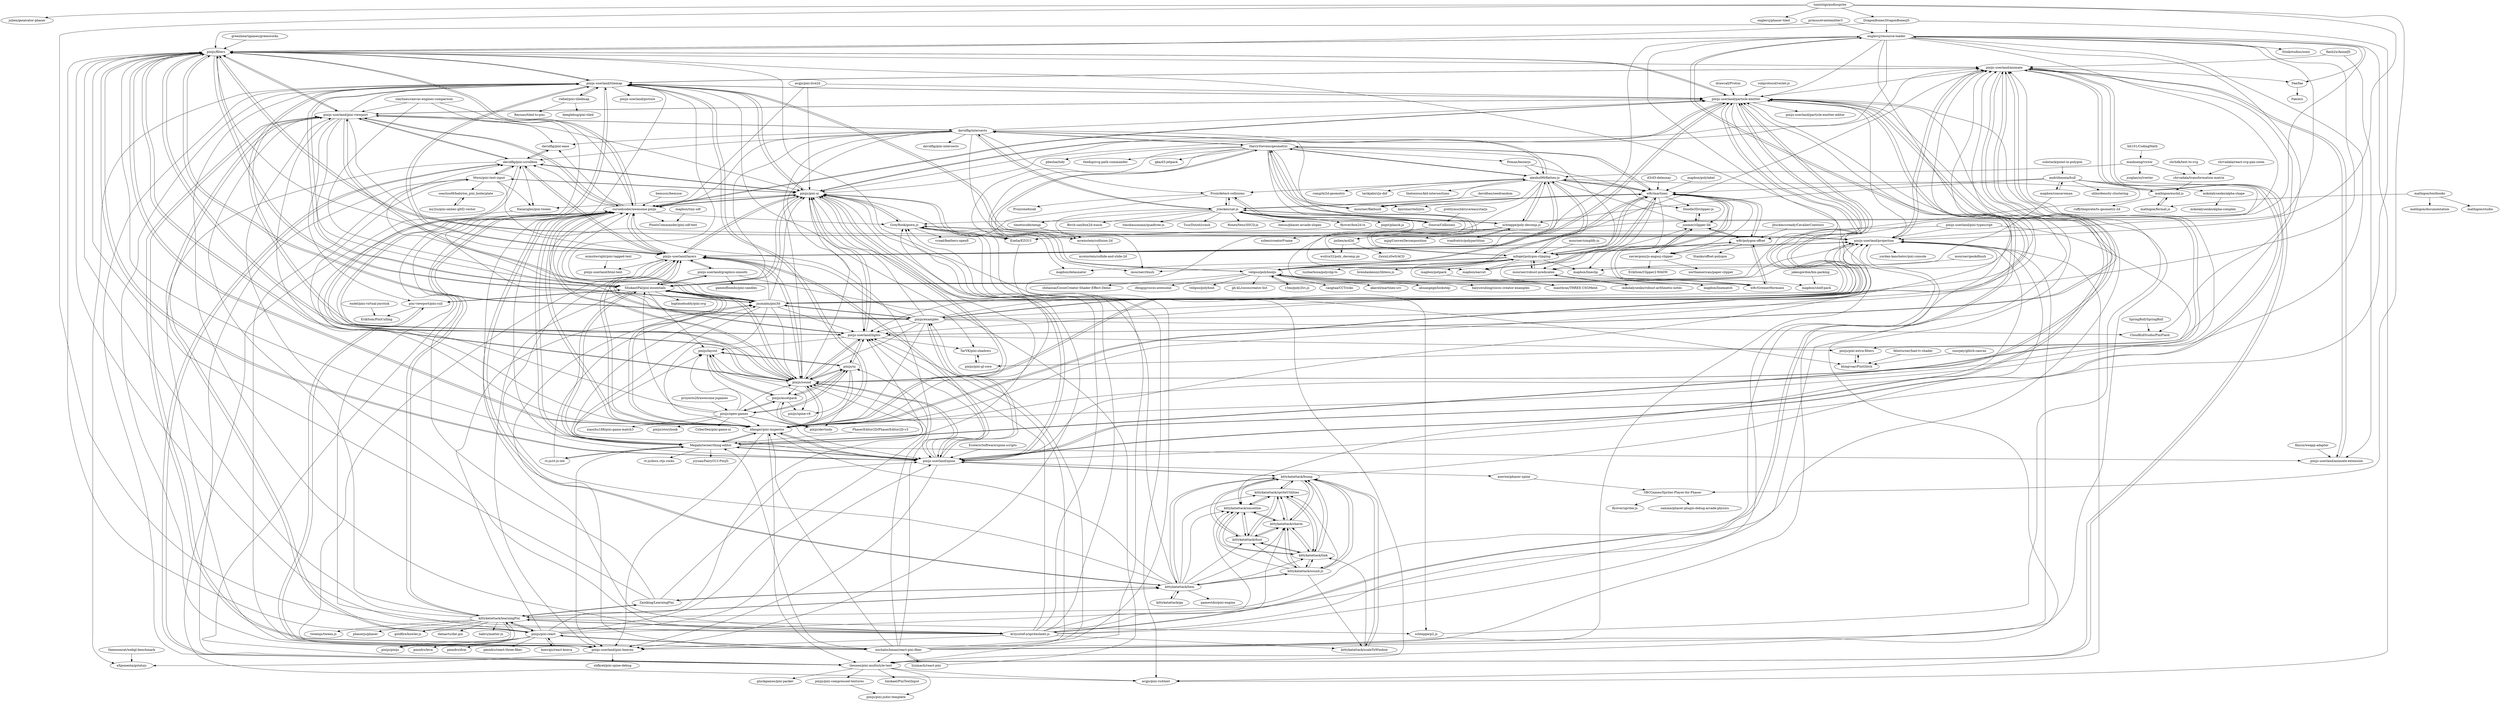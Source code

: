 digraph G {
"primus/eventemitter3" -> "englercj/resource-loader" ["e"=1]
"primus/eventemitter3" -> "pixijs/filters" ["e"=1]
"HarryStevens/geometric" -> "alexbol99/flatten-js"
"HarryStevens/geometric" -> "w8r/martinez"
"HarryStevens/geometric" -> "mourner/flatbush" ["e"=1]
"HarryStevens/geometric" -> "velipso/polybooljs"
"HarryStevens/geometric" -> "mfogel/polygon-clipping"
"HarryStevens/geometric" -> "davidfig/intersects"
"HarryStevens/geometric" -> "mapbox/delaunator" ["e"=1]
"HarryStevens/geometric" -> "bjornharrtell/jsts" ["e"=1]
"HarryStevens/geometric" -> "mapbox/earcut" ["e"=1]
"HarryStevens/geometric" -> "mourner/rbush" ["e"=1]
"HarryStevens/geometric" -> "mourner/robust-predicates"
"HarryStevens/geometric" -> "Pomax/bezierjs" ["e"=1]
"HarryStevens/geometric" -> "pbeshai/tidy" ["e"=1]
"HarryStevens/geometric" -> "thednp/svg-path-commander" ["e"=1]
"HarryStevens/geometric" -> "gka/d3-jetpack" ["e"=1]
"mourner/flatbush" -> "w8r/martinez" ["e"=1]
"mourner/flatbush" -> "HarryStevens/geometric" ["e"=1]
"pixijs-userland/pixi-viewport" -> "cursedcoder/awesome-pixijs"
"pixijs-userland/pixi-viewport" -> "pixi-viewport/pixi-cull"
"pixijs-userland/pixi-viewport" -> "davidfig/pixi-scrollbox"
"pixijs-userland/pixi-viewport" -> "davidfig/intersects"
"pixijs-userland/pixi-viewport" -> "pixijs-userland/particle-emitter"
"pixijs-userland/pixi-viewport" -> "pixijs/filters"
"pixijs-userland/pixi-viewport" -> "ShukantPal/pixi-essentials"
"pixijs-userland/pixi-viewport" -> "pixijs/pixi-react"
"pixijs-userland/pixi-viewport" -> "jnsmalm/pixi3d"
"pixijs-userland/pixi-viewport" -> "pixijs-userland/tilemap"
"pixijs-userland/pixi-viewport" -> "michalochman/react-pixi-fiber"
"pixijs-userland/pixi-viewport" -> "bfanger/pixi-inspector"
"pixijs-userland/pixi-viewport" -> "pixijs-userland/layers"
"pixijs-userland/pixi-viewport" -> "pixijs/pixi-ui"
"pixijs-userland/pixi-viewport" -> "davidfig/pixi-ease"
"pixijs/pixi-react" -> "michalochman/react-pixi-fiber"
"pixijs/pixi-react" -> "pixijs/filters"
"pixijs/pixi-react" -> "pixijs-userland/pixi-viewport"
"pixijs/pixi-react" -> "cursedcoder/awesome-pixijs"
"pixijs/pixi-react" -> "konvajs/react-konva" ["e"=1]
"pixijs/pixi-react" -> "pixijs-userland/spine"
"pixijs/pixi-react" -> "kittykatattack/learningPixi"
"pixijs/pixi-react" -> "pixijs-userland/particle-emitter"
"pixijs/pixi-react" -> "pmndrs/leva" ["e"=1]
"pixijs/pixi-react" -> "pixijs/pixijs" ["e"=1]
"pixijs/pixi-react" -> "pixijs/ui"
"pixijs/pixi-react" -> "pixijs/sound"
"pixijs/pixi-react" -> "ShukantPal/pixi-essentials"
"pixijs/pixi-react" -> "pmndrs/drei" ["e"=1]
"pixijs/pixi-react" -> "pmndrs/react-three-fiber" ["e"=1]
"pixi-viewport/pixi-cull" -> "pixijs-userland/pixi-heaven"
"pixi-viewport/pixi-cull" -> "ErikSom/PixiCulling"
"pixi-viewport/pixi-cull" -> "ShukantPal/pixi-essentials"
"davidfig/intersects" -> "pixijs-userland/pixi-viewport"
"davidfig/intersects" -> "alexbol99/flatten-js"
"davidfig/intersects" -> "jriecken/sat-js"
"davidfig/intersects" -> "davidfig/pixi-scrollbox"
"davidfig/intersects" -> "davidfig/pixi-ease"
"davidfig/intersects" -> "HarryStevens/geometric"
"davidfig/intersects" -> "davidfig/pixi-intersects"
"davidfig/intersects" -> "Prozi/detect-collisions"
"davidfig/intersects" -> "pixijs-userland/lights"
"davidfig/intersects" -> "mreinstein/collision-2d"
"davidfig/intersects" -> "pixijs-userland/particle-emitter"
"davidfig/intersects" -> "Sinova/Collisions"
"davidfig/intersects" -> "pixijs/sound"
"davidfig/intersects" -> "cursedcoder/awesome-pixijs"
"davidfig/intersects" -> "ShukantPal/pixi-essentials"
"EsotericSoftware/spine-scripts" -> "pixijs-userland/spine" ["e"=1]
"Zainking/LearningPixi" -> "kittykatattack/learningPixi" ["e"=1]
"Zainking/LearningPixi" -> "kittykatattack/hexi" ["e"=1]
"Zainking/LearningPixi" -> "pixijs/filters" ["e"=1]
"Zainking/LearningPixi" -> "pixijs-userland/spine" ["e"=1]
"Zainking/LearningPixi" -> "cursedcoder/awesome-pixijs" ["e"=1]
"drawcall/Proton" -> "pixijs-userland/particle-emitter" ["e"=1]
"bit101/CodingMath" -> "maxkueng/victor" ["e"=1]
"snorpey/glitch-canvas" -> "ktingvoar/PixiGlitch" ["e"=1]
"greenheartgames/greenworks" -> "pixijs/filters" ["e"=1]
"michalochman/react-pixi-fiber" -> "pixijs/pixi-react"
"michalochman/react-pixi-fiber" -> "Izzimach/react-pixi" ["e"=1]
"michalochman/react-pixi-fiber" -> "pixijs-userland/pixi-viewport"
"michalochman/react-pixi-fiber" -> "cursedcoder/awesome-pixijs"
"michalochman/react-pixi-fiber" -> "pixijs/sound"
"michalochman/react-pixi-fiber" -> "bfanger/pixi-inspector"
"michalochman/react-pixi-fiber" -> "Megabyteceer/thing-editor"
"michalochman/react-pixi-fiber" -> "jnsmalm/pixi3d"
"michalochman/react-pixi-fiber" -> "pixijs-userland/particle-emitter"
"michalochman/react-pixi-fiber" -> "pixijs/pixi-ui"
"michalochman/react-pixi-fiber" -> "pixijs-userland/projection"
"michalochman/react-pixi-fiber" -> "pixijs/filters"
"michalochman/react-pixi-fiber" -> "pixijs-userland/lights"
"michalochman/react-pixi-fiber" -> "pixijs/examples"
"michalochman/react-pixi-fiber" -> "tleunen/pixi-multistyle-text"
"d3/d3-delaunay" -> "w8r/martinez" ["e"=1]
"DragonBones/DragonBonesJS" -> "englercj/resource-loader" ["e"=1]
"DragonBones/DragonBonesJS" -> "pixijs/filters" ["e"=1]
"DragonBones/DragonBonesJS" -> "pixijs-userland/spine" ["e"=1]
"Megabyteceer/thing-editor" -> "pixijs-userland/animate"
"Megabyteceer/thing-editor" -> "bfanger/pixi-inspector"
"Megabyteceer/thing-editor" -> "ShukantPal/pixi-essentials"
"Megabyteceer/thing-editor" -> "pixijs/pixi-ui"
"Megabyteceer/thing-editor" -> "cursedcoder/awesome-pixijs"
"Megabyteceer/thing-editor" -> "jcyuan/FairyGUI-PixiJS" ["e"=1]
"Megabyteceer/thing-editor" -> "pixijs-userland/animate-extension"
"Megabyteceer/thing-editor" -> "pixijs/layout"
"Megabyteceer/thing-editor" -> "pixijs-userland/spine"
"Megabyteceer/thing-editor" -> "pixijs-userland/pixi-heaven"
"Megabyteceer/thing-editor" -> "ct-js/ct-js-old" ["e"=1]
"Megabyteceer/thing-editor" -> "pixijs-userland/lights"
"Megabyteceer/thing-editor" -> "jnsmalm/pixi3d"
"Megabyteceer/thing-editor" -> "pixijs/filters"
"Megabyteceer/thing-editor" -> "ct-js/docs.ctjs.rocks" ["e"=1]
"jakesgordon/bin-packing" -> "mapbox/shelf-pack" ["e"=1]
"Izzimach/react-pixi" -> "michalochman/react-pixi-fiber" ["e"=1]
"Izzimach/react-pixi" -> "pixijs-userland/tilemap" ["e"=1]
"schteppe/poly-decomp.js" -> "jmlien/acd2d"
"schteppe/poly-decomp.js" -> "alexbol99/flatten-js"
"schteppe/poly-decomp.js" -> "jriecken/sat-js"
"schteppe/poly-decomp.js" -> "mjjq/ConvexDecomposition"
"schteppe/poly-decomp.js" -> "ivanfratric/polypartition" ["e"=1]
"schteppe/poly-decomp.js" -> "wsilva32/poly_decomp.py"
"mapbox/potpack" -> "mapbox/shelf-pack"
"r3mi/poly2tri.js" -> "velipso/polybooljs" ["e"=1]
"davidfig/pixi-scrollbox" -> "tleunen/pixi-multistyle-text"
"davidfig/pixi-scrollbox" -> "pixijs/pixi-ui"
"davidfig/pixi-scrollbox" -> "davidfig/pixi-ease"
"davidfig/pixi-scrollbox" -> "pixijs-userland/layers"
"davidfig/pixi-scrollbox" -> "Nazariglez/pixi-tween"
"davidfig/pixi-scrollbox" -> "Mwni/pixi-text-input"
"davidfig/pixi-scrollbox" -> "pixijs/sound"
"davidfig/pixi-scrollbox" -> "pixijs-userland/pixi-viewport"
"davidfig/pixi-scrollbox" -> "pixijs-userland/pixi-heaven"
"maxkueng/victor" -> "chrvadala/transformation-matrix"
"maxkueng/victor" -> "jcoglan/sylvester" ["e"=1]
"maxkueng/victor" -> "alexbol99/flatten-js"
"TarVK/pixi-shadows" -> "pixijs/pixi-gl-core"
"mfogel/polygon-clipping" -> "w8r/martinez"
"mfogel/polygon-clipping" -> "velipso/polybooljs"
"mfogel/polygon-clipping" -> "w8r/polygon-offset"
"mfogel/polygon-clipping" -> "mourner/robust-predicates"
"mfogel/polygon-clipping" -> "alexbol99/flatten-js"
"mfogel/polygon-clipping" -> "w8r/GreinerHormann"
"mfogel/polygon-clipping" -> "luizbarboza/polyclip-ts"
"mfogel/polygon-clipping" -> "junmer/clipper-lib"
"mfogel/polygon-clipping" -> "HarryStevens/geometric"
"mfogel/polygon-clipping" -> "mapbox/earcut" ["e"=1]
"mfogel/polygon-clipping" -> "brendankenny/libtess.js" ["e"=1]
"mfogel/polygon-clipping" -> "mapbox/lineclip"
"mfogel/polygon-clipping" -> "mapbox/delaunator" ["e"=1]
"mfogel/polygon-clipping" -> "mapbox/potpack"
"mfogel/polygon-clipping" -> "mourner/rbush" ["e"=1]
"Sinova/Collisions" -> "Prozi/detect-collisions"
"Sinova/Collisions" -> "jriecken/sat-js"
"Sinova/Collisions" -> "xzben/creatorFrame" ["e"=1]
"Mwni/pixi-text-input" -> "tleunen/pixi-multistyle-text"
"Mwni/pixi-text-input" -> "seacloud9/babylon_pixi_boilerplate"
"Mwni/pixi-text-input" -> "pixijs-userland/pixi-heaven"
"Mwni/pixi-text-input" -> "davidfig/pixi-scrollbox"
"Mwni/pixi-text-input" -> "pixijs/pixi-ui"
"Mwni/pixi-text-input" -> "pixijs-userland/projection"
"Mwni/pixi-text-input" -> "Nazariglez/pixi-tween"
"themoonrat/webgl-benchmark" -> "eXponenta/gstatsjs"
"finscn/weapp-adapter" -> "pixijs-userland/animate-extension" ["e"=1]
"krzysztof-o/spritesheet.js" -> "englercj/resource-loader"
"krzysztof-o/spritesheet.js" -> "pixijs-userland/particle-emitter"
"krzysztof-o/spritesheet.js" -> "cursedcoder/awesome-pixijs"
"krzysztof-o/spritesheet.js" -> "pixijs/filters"
"krzysztof-o/spritesheet.js" -> "pixijs/pixi-ui"
"krzysztof-o/spritesheet.js" -> "GreyRook/gown.js"
"krzysztof-o/spritesheet.js" -> "kittykatattack/smoothie"
"krzysztof-o/spritesheet.js" -> "pixijs-userland/pixi-heaven"
"krzysztof-o/spritesheet.js" -> "pixijs-userland/projection"
"krzysztof-o/spritesheet.js" -> "pixijs-userland/tilemap"
"krzysztof-o/spritesheet.js" -> "kittykatattack/scaleToWindow"
"krzysztof-o/spritesheet.js" -> "kittykatattack/charm"
"krzysztof-o/spritesheet.js" -> "kittykatattack/learningPixi"
"krzysztof-o/spritesheet.js" -> "pixijs-userland/pixi-viewport"
"krzysztof-o/spritesheet.js" -> "pixijs-userland/lights"
"Prozi/detect-collisions" -> "Sinova/Collisions"
"Prozi/detect-collisions" -> "mreinstein/collision-2d"
"Prozi/detect-collisions" -> "Prozi/oneforall"
"Prozi/detect-collisions" -> "jriecken/sat-js"
"pixijs-userland/pixi-heaven" -> "eXponenta/gstatsjs"
"pixijs-userland/pixi-heaven" -> "sbfkcel/pixi-spine-debug"
"pixijs-userland/pixi-heaven" -> "pixi-viewport/pixi-cull"
"davidfig/pixi-ease" -> "davidfig/pixi-scrollbox"
"jmlien/acd2d" -> "wsilva32/poly_decomp.py"
"jmlien/acd2d" -> "ZexinLi0w0/ACD"
"my2iu/pixi-omber-gltf2-vector" -> "seacloud9/babylon_pixi_boilerplate"
"seacloud9/babylon_pixi_boilerplate" -> "my2iu/pixi-omber-gltf2-vector"
"bemusic/bemuse" -> "cursedcoder/awesome-pixijs" ["e"=1]
"pixijs-userland/particle-emitter" -> "pixijs/filters"
"pixijs-userland/particle-emitter" -> "pixijs-userland/spine"
"pixijs-userland/particle-emitter" -> "bfanger/pixi-inspector"
"pixijs-userland/particle-emitter" -> "pixijs/sound"
"pixijs-userland/particle-emitter" -> "pixijs/pixi-ui"
"pixijs-userland/particle-emitter" -> "cursedcoder/awesome-pixijs"
"pixijs-userland/particle-emitter" -> "pixijs-userland/particle-emitter-editor"
"pixijs-userland/particle-emitter" -> "pixijs-userland/tilemap"
"pixijs-userland/particle-emitter" -> "pixijs-userland/layers"
"pixijs-userland/particle-emitter" -> "pixijs/examples"
"pixijs-userland/particle-emitter" -> "pixijs-userland/lights"
"pixijs-userland/particle-emitter" -> "pixijs-userland/pixi-viewport"
"pixijs-userland/particle-emitter" -> "pixijs-userland/projection"
"pixijs-userland/particle-emitter" -> "pixijs-userland/animate"
"pixijs-userland/particle-emitter" -> "jnsmalm/pixi3d"
"Pomax/bezierjs" -> "alexbol99/flatten-js" ["e"=1]
"Pomax/bezierjs" -> "w8r/martinez" ["e"=1]
"jnsmalm/pixi3d" -> "ShukantPal/pixi-essentials"
"jnsmalm/pixi3d" -> "pixijs/filters"
"jnsmalm/pixi3d" -> "pixijs-userland/projection"
"jnsmalm/pixi3d" -> "pixijs/sound"
"jnsmalm/pixi3d" -> "bfanger/pixi-inspector"
"jnsmalm/pixi3d" -> "pixijs-userland/animate"
"jnsmalm/pixi3d" -> "pixijs-userland/particle-emitter"
"jnsmalm/pixi3d" -> "pixijs/pixi-ui"
"jnsmalm/pixi3d" -> "pixijs-userland/tilemap"
"jnsmalm/pixi3d" -> "pixijs-userland/layers"
"jnsmalm/pixi3d" -> "cursedcoder/awesome-pixijs"
"jnsmalm/pixi3d" -> "pixijs/examples"
"jnsmalm/pixi3d" -> "pixijs-userland/spine"
"jnsmalm/pixi3d" -> "pixijs-userland/pixi-viewport"
"jnsmalm/pixi3d" -> "pixijs-userland/lights"
"andriiheonia/hull" -> "mapbox/concaveman" ["e"=1]
"andriiheonia/hull" -> "uhho/density-clustering" ["e"=1]
"andriiheonia/hull" -> "w8r/polygon-offset"
"andriiheonia/hull" -> "w8r/martinez"
"andriiheonia/hull" -> "schteppe/poly-decomp.js"
"andriiheonia/hull" -> "mikolalysenko/alpha-shape"
"andriiheonia/hull" -> "xaviergonz/js-angusj-clipper"
"kittykatattack/ga" -> "kittykatattack/hexi" ["e"=1]
"kittykatattack/sound.js" -> "kittykatattack/tink"
"kittykatattack/sound.js" -> "kittykatattack/dust"
"kittykatattack/sound.js" -> "kittykatattack/spriteUtilities"
"kittykatattack/sound.js" -> "kittykatattack/bump"
"kittykatattack/sound.js" -> "kittykatattack/charm"
"kittykatattack/sound.js" -> "kittykatattack/smoothie"
"kittykatattack/sound.js" -> "kittykatattack/hexi"
"kittykatattack/sound.js" -> "kittykatattack/scaleToWindow"
"jbuckmccready/CavalierContours" -> "w8r/polygon-offset" ["e"=1]
"mapbox/earcut" -> "w8r/martinez" ["e"=1]
"kittykatattack/learningPixi" -> "pixijs/pixijs" ["e"=1]
"kittykatattack/learningPixi" -> "Zainking/LearningPixi" ["e"=1]
"kittykatattack/learningPixi" -> "cursedcoder/awesome-pixijs"
"kittykatattack/learningPixi" -> "kittykatattack/hexi"
"kittykatattack/learningPixi" -> "pixijs/pixi-react"
"kittykatattack/learningPixi" -> "pixijs-userland/particle-emitter"
"kittykatattack/learningPixi" -> "pixijs/filters"
"kittykatattack/learningPixi" -> "liabru/matter-js" ["e"=1]
"kittykatattack/learningPixi" -> "pixijs-userland/pixi-viewport"
"kittykatattack/learningPixi" -> "tweenjs/tween.js" ["e"=1]
"kittykatattack/learningPixi" -> "phaserjs/phaser" ["e"=1]
"kittykatattack/learningPixi" -> "krzysztof-o/spritesheet.js"
"kittykatattack/learningPixi" -> "goldfire/howler.js" ["e"=1]
"kittykatattack/learningPixi" -> "schteppe/p2.js" ["e"=1]
"kittykatattack/learningPixi" -> "dataarts/dat.gui" ["e"=1]
"tleunen/pixi-multistyle-text" -> "limikael/PixiTextInput"
"tleunen/pixi-multistyle-text" -> "avgjs/pixi-richtext"
"tleunen/pixi-multistyle-text" -> "pixijs-userland/animate"
"tleunen/pixi-multistyle-text" -> "davidfig/pixi-scrollbox"
"tleunen/pixi-multistyle-text" -> "pixijs/pixi-compressed-textures"
"tleunen/pixi-multistyle-text" -> "gluckgames/pixi-packer"
"tleunen/pixi-multistyle-text" -> "pixijs/pixi-jsdoc-template"
"ct-js/ct-js-old" -> "Megabyteceer/thing-editor" ["e"=1]
"ct-js/ct-js-old" -> "jnsmalm/pixi3d" ["e"=1]
"mourner/robust-predicates" -> "mikolalysenko/robust-arithmetic-notes"
"mourner/robust-predicates" -> "mfogel/polygon-clipping"
"mikolalysenko/robust-arithmetic-notes" -> "mourner/robust-predicates"
"PhaserEditor2D/PhaserEditor2D-v3" -> "Megabyteceer/thing-editor" ["e"=1]
"proyecto26/awesome-jsgames" -> "pixijs/open-games" ["e"=1]
"mathigon/euclid.js" -> "mathigon/fermat.js"
"mathigon/euclid.js" -> "ruffythepirate/ts-geometry-2d"
"pixijs/examples" -> "pixijs-userland/spine"
"pixijs/examples" -> "pixijs-userland/particle-emitter"
"pixijs/examples" -> "pixijs/filters"
"pixijs/examples" -> "pixijs-userland/layers"
"pixijs/examples" -> "pixijs-userland/tilemap"
"pixijs/examples" -> "bfanger/pixi-inspector"
"pixijs/examples" -> "pixijs-userland/lights"
"pixijs/examples" -> "pixijs/sound"
"pixijs/examples" -> "pixijs/pixi-ui"
"pixijs/examples" -> "jnsmalm/pixi3d"
"pixijs/examples" -> "cursedcoder/awesome-pixijs"
"pixijs/examples" -> "pixijs-userland/animate"
"pixijs/examples" -> "englercj/resource-loader"
"pixijs/examples" -> "pixijs-userland/projection"
"pixijs/examples" -> "CloudKidStudio/PixiFlash"
"w8r/GreinerHormann" -> "w8r/martinez"
"w8r/GreinerHormann" -> "velipso/polybooljs"
"w8r/GreinerHormann" -> "w8r/polygon-offset"
"slaylines/canvas-engines-comparison" -> "cursedcoder/awesome-pixijs" ["e"=1]
"slaylines/canvas-engines-comparison" -> "pixijs-userland/pixi-viewport" ["e"=1]
"slaylines/canvas-engines-comparison" -> "ShukantPal/pixi-essentials" ["e"=1]
"slaylines/canvas-engines-comparison" -> "bfanger/pixi-inspector" ["e"=1]
"w8r/polygon-offset" -> "w8r/martinez"
"w8r/polygon-offset" -> "junmer/clipper-lib"
"w8r/polygon-offset" -> "mfogel/polygon-clipping"
"w8r/polygon-offset" -> "Stanko/offset-polygon"
"w8r/polygon-offset" -> "w8r/GreinerHormann"
"w8r/polygon-offset" -> "xaviergonz/js-angusj-clipper"
"mreinstein/collision-2d" -> "mreinstein/collide-and-slide-2d"
"ShukantPal/pixi-essentials" -> "bfanger/pixi-inspector"
"ShukantPal/pixi-essentials" -> "pixijs-userland/graphics-smooth"
"ShukantPal/pixi-essentials" -> "bigtimebuddy/pixi-svg"
"ShukantPal/pixi-essentials" -> "pixijs-userland/pixi-heaven"
"ShukantPal/pixi-essentials" -> "pixi-viewport/pixi-cull"
"ShukantPal/pixi-essentials" -> "jnsmalm/pixi3d"
"ShukantPal/pixi-essentials" -> "pixijs/sound"
"ShukantPal/pixi-essentials" -> "pixijs-userland/layers"
"ShukantPal/pixi-essentials" -> "pixijs/pixi-ui"
"ShukantPal/pixi-essentials" -> "pixijs/layout"
"ShukantPal/pixi-essentials" -> "Megabyteceer/thing-editor"
"ShukantPal/pixi-essentials" -> "pixijs-userland/animate"
"ShukantPal/pixi-essentials" -> "pixijs-userland/tilemap"
"ShukantPal/pixi-essentials" -> "davidfig/pixi-scrollbox"
"ShukantPal/pixi-essentials" -> "pixijs-userland/projection"
"englercj/resource-loader" -> "GreyRook/gown.js"
"englercj/resource-loader" -> "krzysztof-o/spritesheet.js"
"englercj/resource-loader" -> "pixijs/pixi-ui"
"englercj/resource-loader" -> "pixijs/pixi-gl-core"
"englercj/resource-loader" -> "tleunen/pixi-multistyle-text"
"englercj/resource-loader" -> "pixijs-userland/projection"
"englercj/resource-loader" -> "pixijs/filters"
"englercj/resource-loader" -> "pixijs-userland/particle-emitter"
"englercj/resource-loader" -> "avgjs/pixi-richtext"
"englercj/resource-loader" -> "ShukantPal/pixi-essentials"
"englercj/resource-loader" -> "Stinkstudios/sono" ["e"=1]
"englercj/resource-loader" -> "Fae/fae"
"englercj/resource-loader" -> "bfanger/pixi-inspector"
"englercj/resource-loader" -> "pixijs-userland/layers"
"englercj/resource-loader" -> "Ezelia/EZGUI" ["e"=1]
"SpringRoll/SpringRoll" -> "CloudKidStudio/PixiFlash"
"mathigon/fermat.js" -> "mathigon/euclid.js"
"ktingvoar/PixiGlitch" -> "pixijs/pixi-extra-filters"
"shrhdk/text-to-svg" -> "chrvadala/transformation-matrix" ["e"=1]
"bfanger/pixi-inspector" -> "ShukantPal/pixi-essentials"
"bfanger/pixi-inspector" -> "pixijs-userland/particle-emitter"
"bfanger/pixi-inspector" -> "pixijs-userland/spine"
"bfanger/pixi-inspector" -> "cursedcoder/awesome-pixijs"
"bfanger/pixi-inspector" -> "tleunen/pixi-multistyle-text"
"bfanger/pixi-inspector" -> "pixijs/filters"
"bfanger/pixi-inspector" -> "Megabyteceer/thing-editor"
"bfanger/pixi-inspector" -> "pixijs/sound"
"bfanger/pixi-inspector" -> "pixijs/pixi-ui"
"bfanger/pixi-inspector" -> "pixijs-userland/layers"
"bfanger/pixi-inspector" -> "pixijs-userland/animate"
"bfanger/pixi-inspector" -> "pixijs-userland/pixi-heaven"
"bfanger/pixi-inspector" -> "GreyRook/gown.js"
"bfanger/pixi-inspector" -> "pixijs-userland/projection"
"bfanger/pixi-inspector" -> "pixijs-userland/tilemap"
"ivanfratric/polypartition" -> "schteppe/poly-decomp.js" ["e"=1]
"w8r/martinez" -> "mfogel/polygon-clipping"
"w8r/martinez" -> "w8r/polygon-offset"
"w8r/martinez" -> "velipso/polybooljs"
"w8r/martinez" -> "w8r/GreinerHormann"
"w8r/martinez" -> "alexbol99/flatten-js"
"w8r/martinez" -> "mourner/flatbush" ["e"=1]
"w8r/martinez" -> "mapbox/earcut" ["e"=1]
"w8r/martinez" -> "xaviergonz/js-angusj-clipper"
"w8r/martinez" -> "HarryStevens/geometric"
"w8r/martinez" -> "junmer/clipper-lib"
"w8r/martinez" -> "Doodle3D/clipper-js"
"w8r/martinez" -> "mourner/robust-predicates"
"w8r/martinez" -> "mapbox/lineclip"
"w8r/martinez" -> "manthrax/THREE-CSGMesh" ["e"=1]
"w8r/martinez" -> "bjornharrtell/jsts" ["e"=1]
"pixijs-userland/spine" -> "pixijs-userland/particle-emitter"
"pixijs-userland/spine" -> "pixijs/filters"
"pixijs-userland/spine" -> "bfanger/pixi-inspector"
"pixijs-userland/spine" -> "pixijs/sound"
"pixijs-userland/spine" -> "pixijs-userland/layers"
"pixijs-userland/spine" -> "pixijs-userland/animate"
"pixijs-userland/spine" -> "pixijs/pixi-ui"
"pixijs-userland/spine" -> "pixijs/examples"
"pixijs-userland/spine" -> "pixijs-userland/projection"
"pixijs-userland/spine" -> "pixijs-userland/pixi-heaven"
"pixijs-userland/spine" -> "Megabyteceer/thing-editor"
"pixijs-userland/spine" -> "cursedcoder/awesome-pixijs"
"pixijs-userland/spine" -> "azerion/phaser-spine" ["e"=1]
"pixijs-userland/spine" -> "pixijs-userland/lights"
"pixijs-userland/spine" -> "kittykatattack/bump"
"jriecken/sat-js" -> "Sinova/Collisions"
"jriecken/sat-js" -> "Prozi/detect-collisions"
"jriecken/sat-js" -> "schteppe/poly-decomp.js"
"jriecken/sat-js" -> "davidfig/intersects"
"jriecken/sat-js" -> "RonenNess/SSCD.js"
"jriecken/sat-js" -> "hexus/phaser-arcade-slopes" ["e"=1]
"jriecken/sat-js" -> "schteppe/p2.js" ["e"=1]
"jriecken/sat-js" -> "flyover/box2d.ts" ["e"=1]
"jriecken/sat-js" -> "mourner/rbush" ["e"=1]
"jriecken/sat-js" -> "alexbol99/flatten-js"
"jriecken/sat-js" -> "piqnt/planck.js" ["e"=1]
"jriecken/sat-js" -> "Birch-san/box2d-wasm" ["e"=1]
"jriecken/sat-js" -> "timohausmann/quadtree-js" ["e"=1]
"jriecken/sat-js" -> "timetocode/nengi" ["e"=1]
"jriecken/sat-js" -> "TuurDutoit/crash"
"Ezelia/EZGUI" -> "GreyRook/gown.js" ["e"=1]
"Ezelia/EZGUI" -> "pixijs/pixi-ui" ["e"=1]
"Ezelia/EZGUI" -> "tleunen/pixi-multistyle-text" ["e"=1]
"pixijs-userland/pixi-typescript" -> "pixijs-userland/projection"
"pixijs-userland/pixi-typescript" -> "pixijs/pixi-extra-filters"
"pixijs-userland/pixi-typescript" -> "Ezelia/EZGUI" ["e"=1]
"mourner/simplify-js" -> "mfogel/polygon-clipping" ["e"=1]
"mathigon/textbooks" -> "mathigon/studio"
"mathigon/textbooks" -> "mathigon/fermat.js"
"mathigon/textbooks" -> "mathigon/documentation"
"kittykatattack/scaleToWindow" -> "kittykatattack/tink"
"kittykatattack/scaleToWindow" -> "kittykatattack/bump"
"pixijs-userland/lights" -> "TarVK/pixi-shadows"
"pixijs-userland/lights" -> "pixijs/sound"
"pixijs-userland/lights" -> "pixijs-userland/layers"
"pixijs-userland/lights" -> "pixijs-userland/animate"
"pixijs-userland/lights" -> "pixijs/layout"
"pixijs-userland/lights" -> "pixijs/pixi-ui"
"pixijs-userland/lights" -> "pixijs/pixi-extra-filters"
"pixijs-userland/lights" -> "pixijs/filters"
"pixijs-userland/lights" -> "pixijs/ui"
"pixijs-userland/lights" -> "pixijs-userland/tilemap"
"pixijs-userland/graphics-smooth" -> "ShukantPal/pixi-essentials"
"pixijs-userland/graphics-smooth" -> "gameofbombs/pixi-candles"
"pixijs-userland/graphics-smooth" -> "pixijs-userland/layers"
"pixijs-userland/graphics-smooth" -> "TarVK/pixi-shadows"
"timetocode/nengi" -> "mreinstein/collision-2d" ["e"=1]
"substack/point-in-polygon" -> "andriiheonia/hull" ["e"=1]
"endel/pixi-virtual-joystick" -> "ErikSom/PixiCulling"
"kittykatattack/dust" -> "kittykatattack/spriteUtilities"
"kittykatattack/dust" -> "kittykatattack/charm"
"kittykatattack/dust" -> "kittykatattack/tink"
"kittykatattack/dust" -> "kittykatattack/smoothie"
"kittykatattack/dust" -> "kittykatattack/bump"
"GreyRook/gown.js" -> "Ezelia/EZGUI" ["e"=1]
"GreyRook/gown.js" -> "pixijs/pixi-ui"
"GreyRook/gown.js" -> "vroad/feathers-openfl" ["e"=1]
"GreyRook/gown.js" -> "avgjs/pixi-richtext"
"GreyRook/gown.js" -> "pixijs-userland/projection"
"GreyRook/gown.js" -> "tleunen/pixi-multistyle-text"
"junmer/clipper-lib" -> "Doodle3D/clipper-js"
"junmer/clipper-lib" -> "xaviergonz/js-angusj-clipper"
"junmer/clipper-lib" -> "w8r/polygon-offset"
"kittykatattack/charm" -> "kittykatattack/spriteUtilities"
"kittykatattack/charm" -> "kittykatattack/dust"
"kittykatattack/charm" -> "kittykatattack/tink"
"kittykatattack/charm" -> "kittykatattack/smoothie"
"kittykatattack/charm" -> "kittykatattack/bump"
"kittykatattack/charm" -> "kittykatattack/sound.js"
"mikolalysenko/alpha-shape" -> "mikolalysenko/alpha-complex"
"pixijs/pixi-extra-filters" -> "ktingvoar/PixiGlitch"
"kittykatattack/spriteUtilities" -> "kittykatattack/dust"
"kittykatattack/spriteUtilities" -> "kittykatattack/charm"
"kittykatattack/spriteUtilities" -> "kittykatattack/tink"
"kittykatattack/spriteUtilities" -> "kittykatattack/smoothie"
"kittykatattack/spriteUtilities" -> "kittykatattack/bump"
"riebel/pixi-tiledmap" -> "Reynau/tiled-to-pixi"
"riebel/pixi-tiledmap" -> "pixijs-userland/tilemap"
"riebel/pixi-tiledmap" -> "beeglebug/pixi-tiled"
"mimshwright/pixi-tagged-text" -> "pixijs-userland/html-text"
"pixijs-userland/tilemap" -> "pixijs-userland/layers"
"pixijs-userland/tilemap" -> "riebel/pixi-tiledmap"
"pixijs-userland/tilemap" -> "pixijs-userland/animate"
"pixijs-userland/tilemap" -> "pixijs-userland/pixi-heaven"
"pixijs-userland/tilemap" -> "pixijs-userland/projection"
"pixijs-userland/tilemap" -> "pixijs-userland/lights"
"pixijs-userland/tilemap" -> "pixijs-userland/particle-emitter"
"pixijs-userland/tilemap" -> "pixijs/pixi-ui"
"pixijs-userland/tilemap" -> "tleunen/pixi-multistyle-text"
"pixijs-userland/tilemap" -> "pixijs/sound"
"pixijs-userland/tilemap" -> "pixijs-userland/picture"
"pixijs-userland/tilemap" -> "bfanger/pixi-inspector"
"pixijs-userland/tilemap" -> "pixijs/filters"
"pixijs-userland/tilemap" -> "eXponenta/gstatsjs"
"pixijs-userland/tilemap" -> "ShukantPal/pixi-essentials"
"konvajs/react-konva" -> "pixijs/pixi-react" ["e"=1]
"kittykatattack/hexi" -> "kittykatattack/sound.js"
"kittykatattack/hexi" -> "kittykatattack/ga" ["e"=1]
"kittykatattack/hexi" -> "kittykatattack/tink"
"kittykatattack/hexi" -> "kittykatattack/dust"
"kittykatattack/hexi" -> "kittykatattack/smoothie"
"kittykatattack/hexi" -> "kittykatattack/spriteUtilities"
"kittykatattack/hexi" -> "cursedcoder/awesome-pixijs"
"kittykatattack/hexi" -> "kittykatattack/bump"
"kittykatattack/hexi" -> "kittykatattack/learningPixi"
"kittykatattack/hexi" -> "kittykatattack/charm"
"kittykatattack/hexi" -> "gamestdio/pixi-engine"
"kittykatattack/hexi" -> "Zainking/LearningPixi" ["e"=1]
"kittykatattack/hexi" -> "bfanger/pixi-inspector"
"kittykatattack/hexi" -> "GreyRook/gown.js"
"kittykatattack/hexi" -> "pixijs-userland/layers"
"tonistiigi/audiosprite" -> "julien/generator-phaser" ["e"=1]
"tonistiigi/audiosprite" -> "englercj/phaser-tiled" ["e"=1]
"tonistiigi/audiosprite" -> "pixijs-userland/projection"
"tonistiigi/audiosprite" -> "DragonBones/DragonBonesJS" ["e"=1]
"tonistiigi/audiosprite" -> "krzysztof-o/spritesheet.js"
"tonistiigi/audiosprite" -> "SBCGames/Spriter-Player-for-Phaser"
"mapbox/lineclip" -> "mapbox/linematch" ["e"=1]
"Fae/fae" -> "Fae/ecs"
"kittykatattack/tink" -> "kittykatattack/spriteUtilities"
"kittykatattack/tink" -> "kittykatattack/dust"
"kittykatattack/tink" -> "kittykatattack/smoothie"
"kittykatattack/tink" -> "kittykatattack/charm"
"kittykatattack/tink" -> "kittykatattack/bump"
"kittykatattack/tink" -> "kittykatattack/sound.js"
"SBCGames/Spriter-Player-for-Phaser" -> "samme/phaser-plugin-debug-arcade-physics"
"SBCGames/Spriter-Player-for-Phaser" -> "flyover/spriter.js"
"pixijs-userland/animate-extension" -> "pixijs-userland/animate"
"kittykatattack/bump" -> "kittykatattack/tink"
"kittykatattack/bump" -> "kittykatattack/dust"
"kittykatattack/bump" -> "kittykatattack/charm"
"kittykatattack/bump" -> "kittykatattack/spriteUtilities"
"kittykatattack/bump" -> "kittykatattack/sound.js"
"kittykatattack/bump" -> "kittykatattack/smoothie"
"kittykatattack/bump" -> "kittykatattack/hexi"
"kittykatattack/bump" -> "pixijs-userland/projection"
"kittykatattack/bump" -> "kittykatattack/scaleToWindow"
"kittykatattack/bump" -> "pixijs-userland/spine"
"Nazariglez/pixi-tween" -> "avgjs/pixi-richtext"
"kittykatattack/smoothie" -> "kittykatattack/spriteUtilities"
"kittykatattack/smoothie" -> "kittykatattack/tink"
"kittykatattack/smoothie" -> "kittykatattack/dust"
"kittykatattack/smoothie" -> "kittykatattack/charm"
"pixijs/pixi-gl-core" -> "TarVK/pixi-shadows"
"pixijs/pixi-compressed-textures" -> "pixijs/pixi-jsdoc-template"
"pixijs/ui" -> "pixijs/assetpack"
"pixijs/ui" -> "pixijs/layout"
"pixijs/ui" -> "pixijs/devtools"
"pixijs/ui" -> "pixijs/sound"
"pixijs/ui" -> "pixijs/open-games"
"pixijs/ui" -> "pixijs-userland/lights"
"pixijs/ui" -> "pixijs/spine-v8"
"felixturner/bad-tv-shader" -> "ktingvoar/PixiGlitch" ["e"=1]
"pixijs-userland/animate" -> "pixijs-userland/animate-extension"
"pixijs-userland/animate" -> "CloudKidStudio/PixiFlash"
"pixijs-userland/animate" -> "tleunen/pixi-multistyle-text"
"pixijs-userland/animate" -> "pixijs-userland/projection"
"pixijs-userland/animate" -> "pixijs/sound"
"pixijs-userland/animate" -> "pixijs-userland/lights"
"pixijs-userland/animate" -> "Megabyteceer/thing-editor"
"pixijs-userland/animate" -> "pixijs-userland/tilemap"
"pixijs-userland/animate" -> "Fae/fae"
"pixijs-userland/animate" -> "pixijs-userland/spine"
"prettymuchbryce/easystarjs" -> "Sinova/Collisions" ["e"=1]
"pixijs/filters" -> "pixijs-userland/particle-emitter"
"pixijs/filters" -> "pixijs/sound"
"pixijs/filters" -> "pixijs-userland/spine"
"pixijs/filters" -> "bfanger/pixi-inspector"
"pixijs/filters" -> "pixijs-userland/projection"
"pixijs/filters" -> "pixijs-userland/lights"
"pixijs/filters" -> "cursedcoder/awesome-pixijs"
"pixijs/filters" -> "pixijs-userland/animate"
"pixijs/filters" -> "jnsmalm/pixi3d"
"pixijs/filters" -> "pixijs-userland/layers"
"pixijs/filters" -> "pixijs/examples"
"pixijs/filters" -> "pixijs-userland/tilemap"
"pixijs/filters" -> "ktingvoar/PixiGlitch"
"pixijs/filters" -> "pixijs-userland/pixi-viewport"
"pixijs/filters" -> "englercj/resource-loader"
"mapbox/concaveman" -> "andriiheonia/hull" ["e"=1]
"mapbox/concaveman" -> "mourner/robust-predicates" ["e"=1]
"chrvadala/react-svg-pan-zoom" -> "chrvadala/transformation-matrix" ["e"=1]
"pixijs/open-games" -> "pixijs/assetpack"
"pixijs/open-games" -> "pixijs/ui"
"pixijs/open-games" -> "pixijs/layout"
"pixijs/open-games" -> "CyberDex/pixi-game-ui"
"pixijs/open-games" -> "pixijs/devtools"
"pixijs/open-games" -> "ShukantPal/pixi-essentials"
"pixijs/open-games" -> "xiaozhu188/pixi-game-match3"
"pixijs/open-games" -> "bfanger/pixi-inspector"
"pixijs/open-games" -> "pixijs/storybook"
"pixijs/open-games" -> "pixijs/sound"
"pixijs/open-games" -> "pixijs-userland/spine"
"pixijs/open-games" -> "Mwni/pixi-text-input"
"pixijs/layout" -> "pixijs/assetpack"
"pixijs/layout" -> "pixijs/ui"
"pixijs/layout" -> "pixijs/spine-v8"
"pixijs/layout" -> "pixijs/devtools"
"Doodle3D/clipper-js" -> "junmer/clipper-lib"
"pixijs/assetpack" -> "pixijs/ui"
"pixijs/assetpack" -> "pixijs/layout"
"pixijs/assetpack" -> "pixijs/devtools"
"pixijs/assetpack" -> "pixijs/spine-v8"
"pixijs/assetpack" -> "pixijs/open-games"
"azerion/phaser-spine" -> "SBCGames/Spriter-Player-for-Phaser" ["e"=1]
"pixijs-userland/layers" -> "pixijs-userland/tilemap"
"pixijs-userland/layers" -> "pixijs/pixi-ui"
"pixijs-userland/layers" -> "pixijs-userland/projection"
"pixijs-userland/layers" -> "pixijs-userland/pixi-heaven"
"pixijs-userland/layers" -> "pixijs-userland/lights"
"pixijs-userland/layers" -> "pixijs-userland/graphics-smooth"
"pixijs-userland/layers" -> "davidfig/pixi-scrollbox"
"pixijs-userland/layers" -> "pixijs/sound"
"pixijs-userland/layers" -> "pixijs-userland/html-text"
"pixijs-userland/layers" -> "pixijs-userland/spine"
"pixijs-userland/layers" -> "ShukantPal/pixi-essentials"
"pixijs-userland/layers" -> "cursedcoder/awesome-pixijs"
"pixijs-userland/layers" -> "pixijs-userland/animate"
"pixijs-userland/layers" -> "pixijs-userland/particle-emitter"
"pixijs-userland/layers" -> "bfanger/pixi-inspector"
"flash2x/AnnieJS" -> "pixijs-userland/animate-extension" ["e"=1]
"flash2x/AnnieJS" -> "pixijs-userland/animate" ["e"=1]
"mapbox/polylabel" -> "w8r/martinez" ["e"=1]
"velipso/polybooljs" -> "w8r/martinez"
"velipso/polybooljs" -> "mfogel/polygon-clipping"
"velipso/polybooljs" -> "w8r/GreinerHormann"
"velipso/polybooljs" -> "r3mi/poly2tri.js" ["e"=1]
"velipso/polybooljs" -> "caogtaa/CCTricks" ["e"=1]
"velipso/polybooljs" -> "akavel/martinez-src"
"velipso/polybooljs" -> "ahuangege/lockstep" ["e"=1]
"velipso/polybooljs" -> "baiyuwubing/cocos-creator-examples" ["e"=1]
"velipso/polybooljs" -> "zhitaocai/CocosCreator-Shader-Effect-Demo" ["e"=1]
"velipso/polybooljs" -> "manthrax/THREE-CSGMesh" ["e"=1]
"velipso/polybooljs" -> "ifengzp/cocos-awesome" ["e"=1]
"velipso/polybooljs" -> "alexbol99/flatten-js"
"velipso/polybooljs" -> "HarryStevens/geometric"
"velipso/polybooljs" -> "velipso/polybool"
"velipso/polybooljs" -> "gh-kL/cocoscreator-list" ["e"=1]
"pixijs/pixijs" -> "kittykatattack/learningPixi" ["e"=1]
"schteppe/p2.js" -> "pixijs-userland/particle-emitter" ["e"=1]
"mapbox/tiny-sdf" -> "PixelsCommander/pixi-sdf-text" ["e"=1]
"pixijs/pixi-ui" -> "GreyRook/gown.js"
"pixijs/pixi-ui" -> "pixijs-userland/layers"
"pixijs/pixi-ui" -> "pixijs-userland/pixi-heaven"
"pixijs/pixi-ui" -> "Ezelia/EZGUI" ["e"=1]
"pixijs/pixi-ui" -> "davidfig/pixi-scrollbox"
"pixijs/pixi-ui" -> "pixijs-userland/particle-emitter"
"pixijs/pixi-ui" -> "pixijs-userland/lights"
"pixijs/pixi-ui" -> "pixijs-userland/spine"
"pixijs/pixi-ui" -> "bfanger/pixi-inspector"
"pixijs/pixi-ui" -> "Mwni/pixi-text-input"
"pixijs/pixi-ui" -> "pixijs-userland/tilemap"
"pixijs/pixi-ui" -> "ShukantPal/pixi-essentials"
"pixijs/pixi-ui" -> "cursedcoder/awesome-pixijs"
"pixijs/pixi-ui" -> "pixijs-userland/animate"
"pixijs/pixi-ui" -> "Nazariglez/pixi-tween"
"avgjs/pixi-live2d" -> "pixijs-userland/particle-emitter" ["e"=1]
"avgjs/pixi-live2d" -> "cursedcoder/awesome-pixijs" ["e"=1]
"avgjs/pixi-live2d" -> "pixijs/pixi-ui" ["e"=1]
"pixijs/devtools" -> "pixijs/assetpack"
"pixijs/sound" -> "pixijs/filters"
"pixijs/sound" -> "pixijs-userland/lights"
"pixijs/sound" -> "pixijs/ui"
"pixijs/sound" -> "pixijs-userland/particle-emitter"
"pixijs/sound" -> "pixijs-userland/animate"
"pixijs/sound" -> "pixijs-userland/spine"
"pixijs/sound" -> "pixijs/assetpack"
"pixijs/sound" -> "ShukantPal/pixi-essentials"
"pixijs/sound" -> "pixijs-userland/layers"
"pixijs/sound" -> "cursedcoder/awesome-pixijs"
"pixijs/sound" -> "bfanger/pixi-inspector"
"pixijs/sound" -> "pixijs/layout"
"pixijs/sound" -> "davidfig/pixi-scrollbox"
"pixijs/sound" -> "pixijs/pixi-ui"
"pixijs/sound" -> "pixijs-userland/tilemap"
"cursedcoder/awesome-pixijs" -> "bfanger/pixi-inspector"
"cursedcoder/awesome-pixijs" -> "pixijs-userland/particle-emitter"
"cursedcoder/awesome-pixijs" -> "pixijs-userland/pixi-viewport"
"cursedcoder/awesome-pixijs" -> "pixijs/sound"
"cursedcoder/awesome-pixijs" -> "pixijs-userland/layers"
"cursedcoder/awesome-pixijs" -> "pixijs/filters"
"cursedcoder/awesome-pixijs" -> "GreyRook/gown.js"
"cursedcoder/awesome-pixijs" -> "pixijs/pixi-ui"
"cursedcoder/awesome-pixijs" -> "davidfig/pixi-ease"
"cursedcoder/awesome-pixijs" -> "PixelsCommander/pixi-sdf-text"
"cursedcoder/awesome-pixijs" -> "davidfig/pixi-scrollbox"
"cursedcoder/awesome-pixijs" -> "kittykatattack/hexi"
"cursedcoder/awesome-pixijs" -> "Megabyteceer/thing-editor"
"cursedcoder/awesome-pixijs" -> "tleunen/pixi-multistyle-text"
"cursedcoder/awesome-pixijs" -> "kittykatattack/learningPixi"
"alexbol99/flatten-js" -> "HarryStevens/geometric"
"alexbol99/flatten-js" -> "w8r/martinez"
"alexbol99/flatten-js" -> "mfogel/polygon-clipping"
"alexbol99/flatten-js" -> "davidfig/intersects"
"alexbol99/flatten-js" -> "mathigon/euclid.js"
"alexbol99/flatten-js" -> "manthrax/THREE-CSGMesh" ["e"=1]
"alexbol99/flatten-js" -> "Doodle3D/clipper-js"
"alexbol99/flatten-js" -> "schteppe/poly-decomp.js"
"alexbol99/flatten-js" -> "junmer/clipper-lib"
"alexbol99/flatten-js" -> "tarikjabiri/js-dxf" ["e"=1]
"alexbol99/flatten-js" -> "velipso/polybooljs"
"alexbol99/flatten-js" -> "Prozi/detect-collisions"
"alexbol99/flatten-js" -> "thelonious/kld-intersections" ["e"=1]
"alexbol99/flatten-js" -> "mourner/flatbush" ["e"=1]
"alexbol99/flatten-js" -> "romgrk/2d-geometry"
"chrvadala/transformation-matrix" -> "mathigon/euclid.js"
"mourner/geokdbush" -> "mapbox/lineclip" ["e"=1]
"davidbau/seedrandom" -> "jriecken/sat-js" ["e"=1]
"subprotocol/verlet-js" -> "pixijs-userland/particle-emitter" ["e"=1]
"pixijs-userland/projection" -> "pixijs-userland/layers"
"pixijs-userland/projection" -> "pixijs-userland/pixi-heaven"
"pixijs-userland/projection" -> "pixijs-userland/animate"
"pixijs-userland/projection" -> "pixijs/filters"
"pixijs-userland/projection" -> "avgjs/pixi-richtext"
"pixijs-userland/projection" -> "yordan-kanchelov/pixi-console"
"pixijs-userland/projection" -> "pixijs-userland/tilemap"
"pixijs-userland/projection" -> "GreyRook/gown.js"
"pixijs-userland/projection" -> "kittykatattack/smoothie"
"pixijs-userland/projection" -> "pixijs-userland/lights"
"xaviergonz/js-angusj-clipper" -> "northamerican/paper-clipper"
"xaviergonz/js-angusj-clipper" -> "junmer/clipper-lib"
"xaviergonz/js-angusj-clipper" -> "ErikSom/Clipper2-WASM"
"primus/eventemitter3" ["l"="-3.978,-33.042", "c"=30]
"englercj/resource-loader" ["l"="-10.333,4.356"]
"pixijs/filters" ["l"="-10.259,4.357"]
"HarryStevens/geometric" ["l"="-10.224,4.117"]
"alexbol99/flatten-js" ["l"="-10.196,4.123"]
"w8r/martinez" ["l"="-10.224,4.075"]
"mourner/flatbush" ["l"="39.212,24.143", "c"=157]
"velipso/polybooljs" ["l"="-10.19,4.086"]
"mfogel/polygon-clipping" ["l"="-10.2,4.059"]
"davidfig/intersects" ["l"="-10.247,4.243"]
"mapbox/delaunator" ["l"="35.936,24.378", "c"=98]
"bjornharrtell/jsts" ["l"="39.292,24.041", "c"=157]
"mapbox/earcut" ["l"="35.855,24.38", "c"=98]
"mourner/rbush" ["l"="39.18,24.136", "c"=157]
"mourner/robust-predicates" ["l"="-10.218,4.025"]
"Pomax/bezierjs" ["l"="35.766,24.333", "c"=98]
"pbeshai/tidy" ["l"="5.444,-32.034", "c"=102]
"thednp/svg-path-commander" ["l"="20.989,-0.834", "c"=557]
"gka/d3-jetpack" ["l"="-5.188,-41.488", "c"=333]
"pixijs-userland/pixi-viewport" ["l"="-10.262,4.316"]
"cursedcoder/awesome-pixijs" ["l"="-10.295,4.349"]
"pixi-viewport/pixi-cull" ["l"="-10.241,4.377"]
"davidfig/pixi-scrollbox" ["l"="-10.305,4.319"]
"pixijs-userland/particle-emitter" ["l"="-10.286,4.329"]
"ShukantPal/pixi-essentials" ["l"="-10.275,4.354"]
"pixijs/pixi-react" ["l"="-10.215,4.367"]
"jnsmalm/pixi3d" ["l"="-10.265,4.338"]
"pixijs-userland/tilemap" ["l"="-10.298,4.384"]
"michalochman/react-pixi-fiber" ["l"="-10.244,4.338"]
"bfanger/pixi-inspector" ["l"="-10.306,4.363"]
"pixijs-userland/layers" ["l"="-10.295,4.367"]
"pixijs/pixi-ui" ["l"="-10.313,4.347"]
"davidfig/pixi-ease" ["l"="-10.285,4.287"]
"konvajs/react-konva" ["l"="0.598,-28.791", "c"=12]
"pixijs-userland/spine" ["l"="-10.285,4.386"]
"kittykatattack/learningPixi" ["l"="-10.238,4.419"]
"pmndrs/leva" ["l"="36.248,24.437", "c"=98]
"pixijs/pixijs" ["l"="21.922,-30.038", "c"=36]
"pixijs/ui" ["l"="-10.274,4.412"]
"pixijs/sound" ["l"="-10.276,4.37"]
"pmndrs/drei" ["l"="36.315,24.444", "c"=98]
"pmndrs/react-three-fiber" ["l"="-3.624,-29.55", "c"=4]
"pixijs-userland/pixi-heaven" ["l"="-10.31,4.38"]
"ErikSom/PixiCulling" ["l"="-10.18,4.403"]
"jriecken/sat-js" ["l"="-10.198,4.189"]
"davidfig/pixi-intersects" ["l"="-10.208,4.244"]
"Prozi/detect-collisions" ["l"="-10.23,4.182"]
"pixijs-userland/lights" ["l"="-10.285,4.359"]
"mreinstein/collision-2d" ["l"="-10.266,4.196"]
"Sinova/Collisions" ["l"="-10.221,4.209"]
"EsotericSoftware/spine-scripts" ["l"="20.887,-25.393", "c"=548]
"Zainking/LearningPixi" ["l"="-4.29,-33.218", "c"=30]
"kittykatattack/hexi" ["l"="-10.319,4.436"]
"drawcall/Proton" ["l"="35.919,24.482", "c"=98]
"bit101/CodingMath" ["l"="36.03,24.246", "c"=98]
"maxkueng/victor" ["l"="-10.099,4.106"]
"snorpey/glitch-canvas" ["l"="34.228,24.405", "c"=329]
"ktingvoar/PixiGlitch" ["l"="-10.234,4.287"]
"greenheartgames/greenworks" ["l"="-11.028,4.099", "c"=667]
"Izzimach/react-pixi" ["l"="0.282,-28.989", "c"=12]
"Megabyteceer/thing-editor" ["l"="-10.282,4.343"]
"pixijs-userland/projection" ["l"="-10.32,4.367"]
"pixijs/examples" ["l"="-10.262,4.374"]
"tleunen/pixi-multistyle-text" ["l"="-10.344,4.335"]
"d3/d3-delaunay" ["l"="-4.507,-41.848", "c"=302]
"DragonBones/DragonBonesJS" ["l"="-25.388,-33.233", "c"=82]
"pixijs-userland/animate" ["l"="-10.303,4.336"]
"jcyuan/FairyGUI-PixiJS" ["l"="-31.033,-35.333", "c"=272]
"pixijs-userland/animate-extension" ["l"="-10.316,4.297"]
"pixijs/layout" ["l"="-10.286,4.407"]
"ct-js/ct-js-old" ["l"="-11.477,3.173", "c"=851]
"ct-js/docs.ctjs.rocks" ["l"="-11.449,3.147", "c"=851]
"jakesgordon/bin-packing" ["l"="52.095,3.412", "c"=391]
"mapbox/shelf-pack" ["l"="-10.159,3.937"]
"schteppe/poly-decomp.js" ["l"="-10.181,4.15"]
"jmlien/acd2d" ["l"="-10.135,4.165"]
"mjjq/ConvexDecomposition" ["l"="-10.14,4.141"]
"ivanfratric/polypartition" ["l"="63.03,0.003", "c"=403]
"wsilva32/poly_decomp.py" ["l"="-10.153,4.162"]
"mapbox/potpack" ["l"="-10.17,3.978"]
"r3mi/poly2tri.js" ["l"="-8.376,-34.032", "c"=48]
"Nazariglez/pixi-tween" ["l"="-10.353,4.313"]
"Mwni/pixi-text-input" ["l"="-10.333,4.328"]
"chrvadala/transformation-matrix" ["l"="-10.059,4.08"]
"jcoglan/sylvester" ["l"="-32.295,-35.733", "c"=1115]
"TarVK/pixi-shadows" ["l"="-10.303,4.411"]
"pixijs/pixi-gl-core" ["l"="-10.349,4.407"]
"w8r/polygon-offset" ["l"="-10.244,4.046"]
"w8r/GreinerHormann" ["l"="-10.218,4.049"]
"luizbarboza/polyclip-ts" ["l"="-10.164,4.035"]
"junmer/clipper-lib" ["l"="-10.247,4.07"]
"brendankenny/libtess.js" ["l"="35.746,24.361", "c"=98]
"mapbox/lineclip" ["l"="-10.187,4.026"]
"xzben/creatorFrame" ["l"="-23.632,-33.711", "c"=275]
"seacloud9/babylon_pixi_boilerplate" ["l"="-10.374,4.287"]
"themoonrat/webgl-benchmark" ["l"="-10.289,4.497"]
"eXponenta/gstatsjs" ["l"="-10.299,4.448"]
"finscn/weapp-adapter" ["l"="-31.03,-35.381", "c"=272]
"krzysztof-o/spritesheet.js" ["l"="-10.327,4.393"]
"GreyRook/gown.js" ["l"="-10.347,4.371"]
"kittykatattack/smoothie" ["l"="-10.35,4.441"]
"kittykatattack/scaleToWindow" ["l"="-10.38,4.459"]
"kittykatattack/charm" ["l"="-10.357,4.455"]
"Prozi/oneforall" ["l"="-10.251,4.166"]
"sbfkcel/pixi-spine-debug" ["l"="-10.359,4.39"]
"ZexinLi0w0/ACD" ["l"="-10.109,4.172"]
"my2iu/pixi-omber-gltf2-vector" ["l"="-10.394,4.271"]
"bemusic/bemuse" ["l"="-54.968,-20.192", "c"=651]
"pixijs-userland/particle-emitter-editor" ["l"="-10.333,4.271"]
"andriiheonia/hull" ["l"="-10.274,4.083"]
"mapbox/concaveman" ["l"="39.187,24.174", "c"=157]
"uhho/density-clustering" ["l"="23.592,14.439", "c"=505]
"mikolalysenko/alpha-shape" ["l"="-10.322,4.066"]
"xaviergonz/js-angusj-clipper" ["l"="-10.274,4.046"]
"kittykatattack/ga" ["l"="-11.344,3.153", "c"=851]
"kittykatattack/sound.js" ["l"="-10.349,4.483"]
"kittykatattack/tink" ["l"="-10.361,4.47"]
"kittykatattack/dust" ["l"="-10.347,4.466"]
"kittykatattack/spriteUtilities" ["l"="-10.334,4.47"]
"kittykatattack/bump" ["l"="-10.337,4.449"]
"jbuckmccready/CavalierContours" ["l"="63.024,0.06", "c"=403]
"liabru/matter-js" ["l"="21.902,-29.988", "c"=36]
"tweenjs/tween.js" ["l"="35.843,24.531", "c"=98]
"phaserjs/phaser" ["l"="-11.285,4.127", "c"=667]
"goldfire/howler.js" ["l"="21.98,-29.972", "c"=36]
"schteppe/p2.js" ["l"="35.964,24.607", "c"=98]
"dataarts/dat.gui" ["l"="35.96,24.466", "c"=98]
"limikael/PixiTextInput" ["l"="-10.395,4.308"]
"avgjs/pixi-richtext" ["l"="-10.363,4.347"]
"pixijs/pixi-compressed-textures" ["l"="-10.417,4.33"]
"gluckgames/pixi-packer" ["l"="-10.381,4.299"]
"pixijs/pixi-jsdoc-template" ["l"="-10.398,4.326"]
"mikolalysenko/robust-arithmetic-notes" ["l"="-10.224,3.985"]
"PhaserEditor2D/PhaserEditor2D-v3" ["l"="-11.261,4.161", "c"=667]
"proyecto26/awesome-jsgames" ["l"="-10.675,3.138", "c"=882]
"pixijs/open-games" ["l"="-10.319,4.411"]
"mathigon/euclid.js" ["l"="-10.095,4.059"]
"mathigon/fermat.js" ["l"="-10.058,4.031"]
"ruffythepirate/ts-geometry-2d" ["l"="-10.086,4.035"]
"CloudKidStudio/PixiFlash" ["l"="-10.217,4.323"]
"slaylines/canvas-engines-comparison" ["l"="-3.407,-36.411", "c"=671]
"Stanko/offset-polygon" ["l"="-10.261,4.01"]
"mreinstein/collide-and-slide-2d" ["l"="-10.289,4.179"]
"pixijs-userland/graphics-smooth" ["l"="-10.257,4.397"]
"bigtimebuddy/pixi-svg" ["l"="-10.187,4.336"]
"Stinkstudios/sono" ["l"="36.14,24.238", "c"=98]
"Fae/fae" ["l"="-10.352,4.294"]
"Ezelia/EZGUI" ["l"="-11.167,4.077", "c"=667]
"SpringRoll/SpringRoll" ["l"="-10.16,4.311"]
"pixijs/pixi-extra-filters" ["l"="-10.264,4.28"]
"shrhdk/text-to-svg" ["l"="20.918,-0.741", "c"=557]
"Doodle3D/clipper-js" ["l"="-10.244,4.097"]
"manthrax/THREE-CSGMesh" ["l"="36.119,24.515", "c"=98]
"azerion/phaser-spine" ["l"="-11.163,4.006", "c"=667]
"RonenNess/SSCD.js" ["l"="-10.153,4.206"]
"hexus/phaser-arcade-slopes" ["l"="-11.154,4.127", "c"=667]
"flyover/box2d.ts" ["l"="-23.785,-33.695", "c"=275]
"piqnt/planck.js" ["l"="-11.574,3.075", "c"=851]
"Birch-san/box2d-wasm" ["l"="-23.782,-33.613", "c"=275]
"timohausmann/quadtree-js" ["l"="-23.666,-33.779", "c"=275]
"timetocode/nengi" ["l"="-11.254,4.274", "c"=667]
"TuurDutoit/crash" ["l"="-10.169,4.192"]
"pixijs-userland/pixi-typescript" ["l"="-10.309,4.265"]
"mourner/simplify-js" ["l"="39.177,24.108", "c"=157]
"mathigon/textbooks" ["l"="-10.013,3.997"]
"mathigon/studio" ["l"="-9.997,3.969"]
"mathigon/documentation" ["l"="-9.986,3.993"]
"gameofbombs/pixi-candles" ["l"="-10.207,4.421"]
"substack/point-in-polygon" ["l"="38.533,23.164", "c"=449]
"endel/pixi-virtual-joystick" ["l"="-10.142,4.421"]
"vroad/feathers-openfl" ["l"="-32.112,-25.152", "c"=453]
"mikolalysenko/alpha-complex" ["l"="-10.346,4.055"]
"riebel/pixi-tiledmap" ["l"="-10.258,4.46"]
"Reynau/tiled-to-pixi" ["l"="-10.248,4.499"]
"beeglebug/pixi-tiled" ["l"="-10.228,4.494"]
"mimshwright/pixi-tagged-text" ["l"="-10.421,4.305"]
"pixijs-userland/html-text" ["l"="-10.376,4.328"]
"pixijs-userland/picture" ["l"="-10.283,4.468"]
"gamestdio/pixi-engine" ["l"="-10.319,4.507"]
"tonistiigi/audiosprite" ["l"="-10.422,4.4"]
"julien/generator-phaser" ["l"="-11.1,4.055", "c"=667]
"englercj/phaser-tiled" ["l"="-11.137,4.095", "c"=667]
"SBCGames/Spriter-Player-for-Phaser" ["l"="-10.486,4.418"]
"mapbox/linematch" ["l"="39.203,24.237", "c"=157]
"Fae/ecs" ["l"="-10.376,4.258"]
"samme/phaser-plugin-debug-arcade-physics" ["l"="-10.512,4.41"]
"flyover/spriter.js" ["l"="-10.522,4.435"]
"pixijs/assetpack" ["l"="-10.289,4.428"]
"pixijs/devtools" ["l"="-10.285,4.444"]
"pixijs/spine-v8" ["l"="-10.269,4.442"]
"felixturner/bad-tv-shader" ["l"="36.108,24.346", "c"=98]
"prettymuchbryce/easystarjs" ["l"="-11.164,4.144", "c"=667]
"chrvadala/react-svg-pan-zoom" ["l"="21.676,-29.64", "c"=36]
"CyberDex/pixi-game-ui" ["l"="-10.378,4.411"]
"xiaozhu188/pixi-game-match3" ["l"="-10.387,4.431"]
"pixijs/storybook" ["l"="-10.366,4.424"]
"flash2x/AnnieJS" ["l"="-4.561,-33.446", "c"=30]
"mapbox/polylabel" ["l"="39.242,24.13", "c"=157]
"caogtaa/CCTricks" ["l"="-23.721,-33.771", "c"=275]
"akavel/martinez-src" ["l"="-10.15,4.08"]
"ahuangege/lockstep" ["l"="-23.779,-33.729", "c"=275]
"baiyuwubing/cocos-creator-examples" ["l"="-23.728,-33.808", "c"=275]
"zhitaocai/CocosCreator-Shader-Effect-Demo" ["l"="-23.745,-33.794", "c"=275]
"ifengzp/cocos-awesome" ["l"="-23.752,-33.787", "c"=275]
"velipso/polybool" ["l"="-10.159,4.062"]
"gh-kL/cocoscreator-list" ["l"="-23.732,-33.792", "c"=275]
"mapbox/tiny-sdf" ["l"="35.986,24.382", "c"=98]
"PixelsCommander/pixi-sdf-text" ["l"="-10.384,4.346"]
"avgjs/pixi-live2d" ["l"="-43.812,15.139", "c"=262]
"tarikjabiri/js-dxf" ["l"="61.361,0.027", "c"=606]
"thelonious/kld-intersections" ["l"="21.133,-0.911", "c"=557]
"romgrk/2d-geometry" ["l"="-10.159,4.116"]
"mourner/geokdbush" ["l"="39.146,24.182", "c"=157]
"davidbau/seedrandom" ["l"="35.848,24.318", "c"=98]
"subprotocol/verlet-js" ["l"="35.972,24.583", "c"=98]
"yordan-kanchelov/pixi-console" ["l"="-10.381,4.374"]
"northamerican/paper-clipper" ["l"="-10.299,4.034"]
"ErikSom/Clipper2-WASM" ["l"="-10.3,4.011"]
}